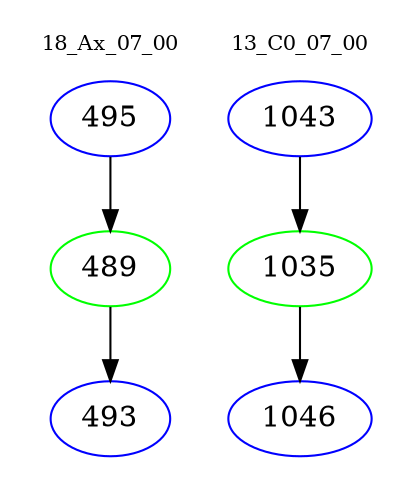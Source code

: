 digraph{
subgraph cluster_0 {
color = white
label = "18_Ax_07_00";
fontsize=10;
T0_495 [label="495", color="blue"]
T0_495 -> T0_489 [color="black"]
T0_489 [label="489", color="green"]
T0_489 -> T0_493 [color="black"]
T0_493 [label="493", color="blue"]
}
subgraph cluster_1 {
color = white
label = "13_C0_07_00";
fontsize=10;
T1_1043 [label="1043", color="blue"]
T1_1043 -> T1_1035 [color="black"]
T1_1035 [label="1035", color="green"]
T1_1035 -> T1_1046 [color="black"]
T1_1046 [label="1046", color="blue"]
}
}
